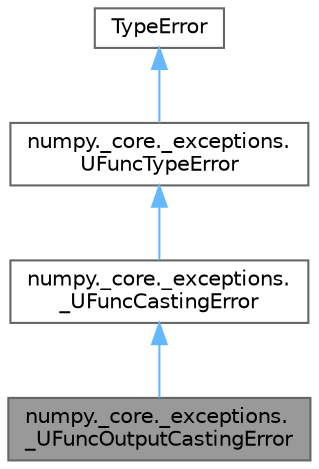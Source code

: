 digraph "numpy._core._exceptions._UFuncOutputCastingError"
{
 // LATEX_PDF_SIZE
  bgcolor="transparent";
  edge [fontname=Helvetica,fontsize=10,labelfontname=Helvetica,labelfontsize=10];
  node [fontname=Helvetica,fontsize=10,shape=box,height=0.2,width=0.4];
  Node1 [id="Node000001",label="numpy._core._exceptions.\l_UFuncOutputCastingError",height=0.2,width=0.4,color="gray40", fillcolor="grey60", style="filled", fontcolor="black",tooltip=" "];
  Node2 -> Node1 [id="edge4_Node000001_Node000002",dir="back",color="steelblue1",style="solid",tooltip=" "];
  Node2 [id="Node000002",label="numpy._core._exceptions.\l_UFuncCastingError",height=0.2,width=0.4,color="gray40", fillcolor="white", style="filled",URL="$classnumpy_1_1__core_1_1__exceptions_1_1__UFuncCastingError.html",tooltip=" "];
  Node3 -> Node2 [id="edge5_Node000002_Node000003",dir="back",color="steelblue1",style="solid",tooltip=" "];
  Node3 [id="Node000003",label="numpy._core._exceptions.\lUFuncTypeError",height=0.2,width=0.4,color="gray40", fillcolor="white", style="filled",URL="$classnumpy_1_1__core_1_1__exceptions_1_1UFuncTypeError.html",tooltip=" "];
  Node4 -> Node3 [id="edge6_Node000003_Node000004",dir="back",color="steelblue1",style="solid",tooltip=" "];
  Node4 [id="Node000004",label="TypeError",height=0.2,width=0.4,color="gray40", fillcolor="white", style="filled",tooltip=" "];
}

